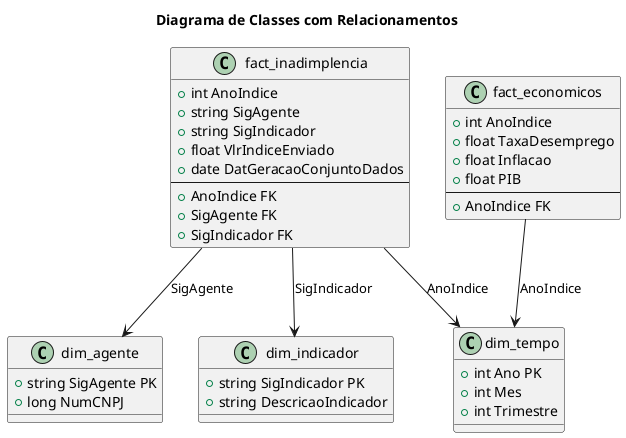 @startuml Diagrama
!define RECTANGLE class

title Diagrama de Classes com Relacionamentos

class fact_inadimplencia {
  +int AnoIndice
  +string SigAgente
  +string SigIndicador
  +float VlrIndiceEnviado
  +date DatGeracaoConjuntoDados
  --
  +AnoIndice FK
  +SigAgente FK
  +SigIndicador FK
}

class fact_economicos {
  +int AnoIndice
  +float TaxaDesemprego
  +float Inflacao
  +float PIB
  --
  +AnoIndice FK
}

class dim_agente {
  +string SigAgente PK
  +long NumCNPJ
}

class dim_indicador {
  +string SigIndicador PK
  +string DescricaoIndicador
}

class dim_tempo {
  +int Ano PK
  +int Mes
  +int Trimestre
}

fact_inadimplencia --> dim_agente: "SigAgente"
fact_inadimplencia --> dim_indicador: "SigIndicador"
fact_inadimplencia --> dim_tempo: "AnoIndice"
fact_economicos --> dim_tempo: "AnoIndice"

@enduml
